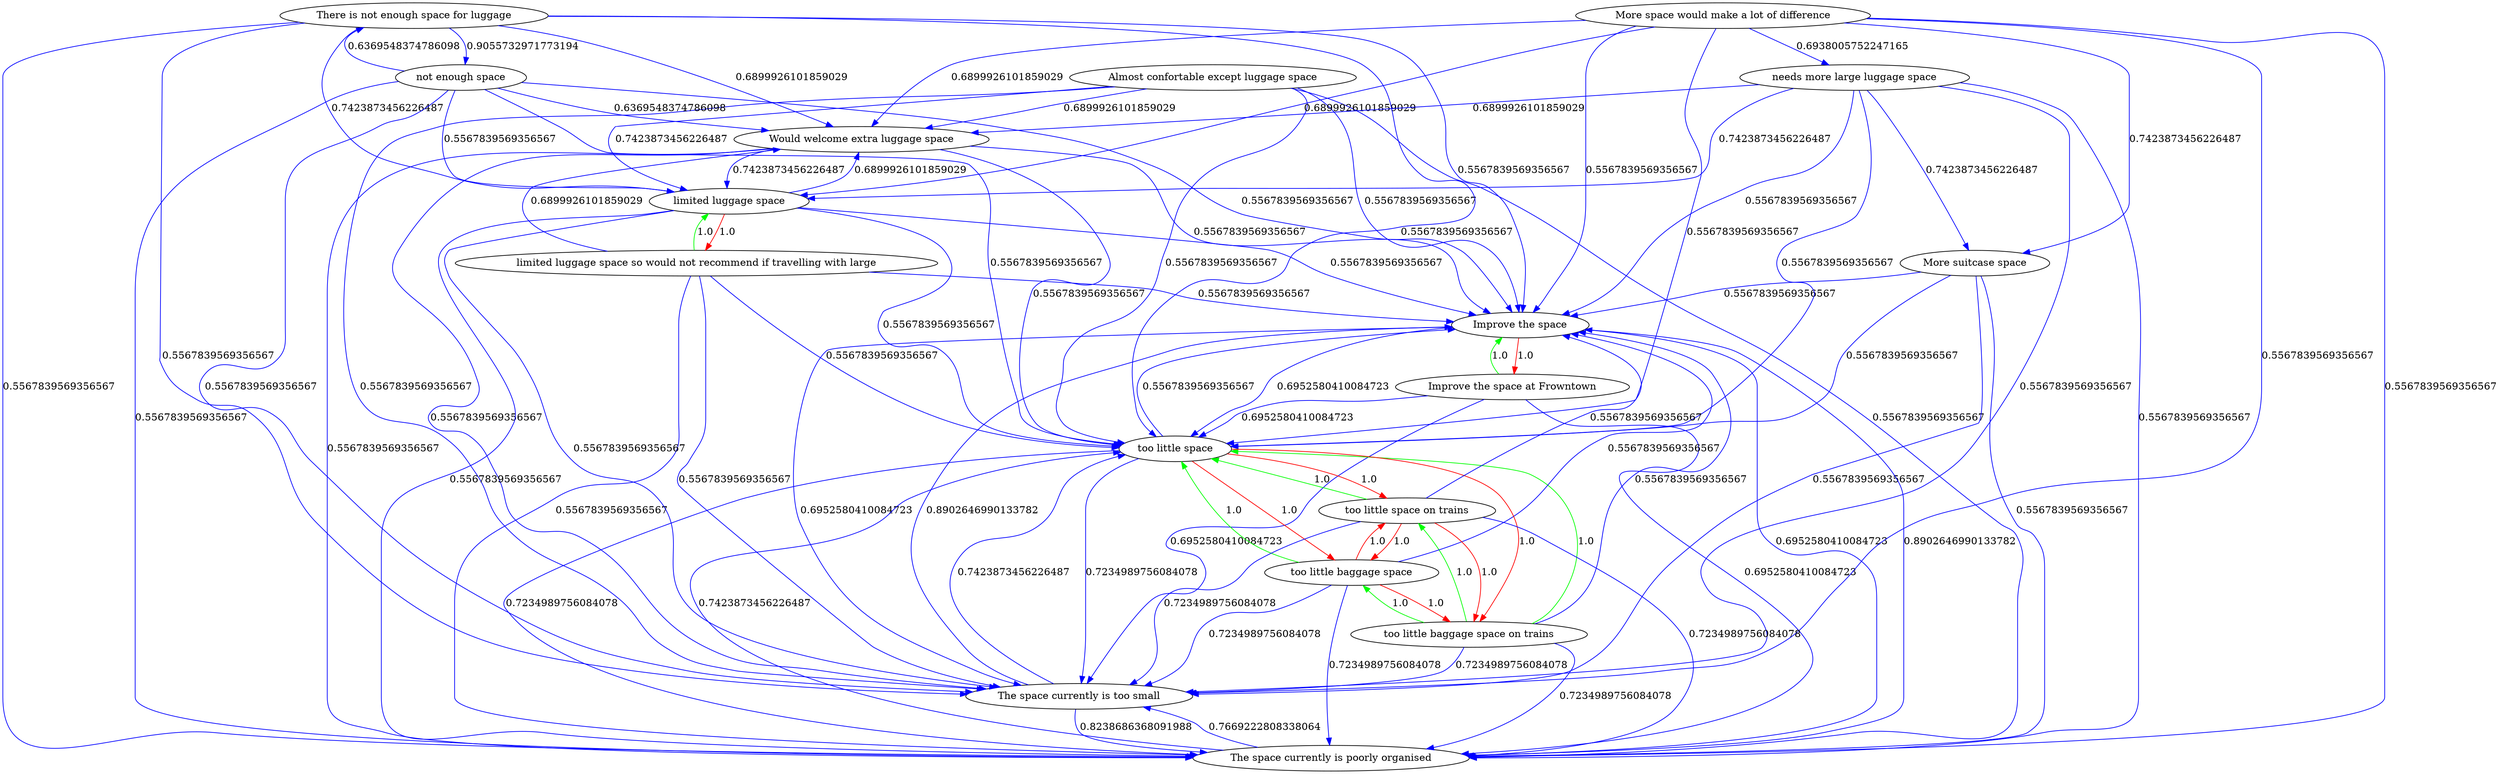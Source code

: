 digraph rawGraph {
"Almost confortable except luggage space";"Improve the space at Frowntown";"Improve the space";"More space would make a lot of difference";"More suitcase space";"The space currently is poorly organised";"The space currently is too small";"There is not enough space for luggage";"Would welcome extra luggage space";"limited luggage space so would not recommend if travelling with large";"limited luggage space";"needs more large luggage space";"not enough space";"too little baggage space on trains";"too little baggage space";"too little space";"too little space on trains";"Improve the space at Frowntown" -> "Improve the space" [label=1.0] [color=green]
"Improve the space" -> "Improve the space at Frowntown" [label=1.0] [color=red]
"Almost confortable except luggage space" -> "Improve the space" [label=0.5567839569356567] [color=blue]
"More space would make a lot of difference" -> "Improve the space" [label=0.5567839569356567] [color=blue]
"More space would make a lot of difference" -> "More suitcase space" [label=0.7423873456226487] [color=blue]
"More suitcase space" -> "Improve the space" [label=0.5567839569356567] [color=blue]
"Improve the space" -> "The space currently is poorly organised" [label=0.6952580410084723] [color=blue]
"The space currently is poorly organised" -> "Improve the space" [label=0.8902646990133782] [color=blue]
"Almost confortable except luggage space" -> "The space currently is poorly organised" [label=0.5567839569356567] [color=blue]
"Improve the space at Frowntown" -> "The space currently is poorly organised" [label=0.6952580410084723] [color=blue]
"More space would make a lot of difference" -> "The space currently is poorly organised" [label=0.5567839569356567] [color=blue]
"The space currently is too small" -> "The space currently is poorly organised" [label=0.8238686368091988] [color=blue]
"The space currently is poorly organised" -> "The space currently is too small" [label=0.7669222808338064] [color=blue]
"The space currently is too small" -> "Improve the space" [label=0.8902646990133782] [color=blue]
"Improve the space" -> "The space currently is too small" [label=0.6952580410084723] [color=blue]
"Almost confortable except luggage space" -> "The space currently is too small" [label=0.5567839569356567] [color=blue]
"Improve the space at Frowntown" -> "The space currently is too small" [label=0.6952580410084723] [color=blue]
"More space would make a lot of difference" -> "The space currently is too small" [label=0.5567839569356567] [color=blue]
"There is not enough space for luggage" -> "Improve the space" [label=0.5567839569356567] [color=blue]
"Almost confortable except luggage space" -> "Would welcome extra luggage space" [label=0.6899926101859029] [color=blue]
"There is not enough space for luggage" -> "Would welcome extra luggage space" [label=0.6899926101859029] [color=blue]
"Would welcome extra luggage space" -> "Improve the space" [label=0.5567839569356567] [color=blue]
"limited luggage space so would not recommend if travelling with large" -> "limited luggage space" [label=1.0] [color=green]
"limited luggage space" -> "limited luggage space so would not recommend if travelling with large" [label=1.0] [color=red]
"Would welcome extra luggage space" -> "limited luggage space" [label=0.7423873456226487] [color=blue]
"limited luggage space" -> "Would welcome extra luggage space" [label=0.6899926101859029] [color=blue]
"Almost confortable except luggage space" -> "limited luggage space" [label=0.7423873456226487] [color=blue]
"There is not enough space for luggage" -> "limited luggage space" [label=0.7423873456226487] [color=blue]
"limited luggage space" -> "Improve the space" [label=0.5567839569356567] [color=blue]
"limited luggage space so would not recommend if travelling with large" -> "Would welcome extra luggage space" [label=0.6899926101859029] [color=blue]
"needs more large luggage space" -> "More suitcase space" [label=0.7423873456226487] [color=blue]
"needs more large luggage space" -> "Would welcome extra luggage space" [label=0.6899926101859029] [color=blue]
"More space would make a lot of difference" -> "needs more large luggage space" [label=0.6938005752247165] [color=blue]
"needs more large luggage space" -> "limited luggage space" [label=0.7423873456226487] [color=blue]
"needs more large luggage space" -> "Improve the space" [label=0.5567839569356567] [color=blue]
"There is not enough space for luggage" -> "not enough space" [label=0.9055732971773194] [color=blue]
"not enough space" -> "There is not enough space for luggage" [label=0.6369548374786098] [color=blue]
"not enough space" -> "Improve the space" [label=0.5567839569356567] [color=blue]
"too little baggage space on trains" -> "too little baggage space" [label=1.0] [color=green]
"too little baggage space" -> "too little space" [label=1.0] [color=green]
"too little baggage space on trains" -> "too little space on trains" [label=1.0] [color=green]
"too little space on trains" -> "too little space" [label=1.0] [color=green]
"too little baggage space on trains" -> "too little space" [label=1.0] [color=green]
"too little baggage space" -> "too little baggage space on trains" [label=1.0] [color=red]
"too little baggage space" -> "too little space on trains" [label=1.0] [color=red]
"too little space" -> "too little baggage space on trains" [label=1.0] [color=red]
"too little space" -> "too little baggage space" [label=1.0] [color=red]
"too little space" -> "too little space on trains" [label=1.0] [color=red]
"too little space on trains" -> "too little baggage space on trains" [label=1.0] [color=red]
"too little space on trains" -> "too little baggage space" [label=1.0] [color=red]
"The space currently is poorly organised" -> "too little space" [label=0.7423873456226487] [color=blue]
"The space currently is too small" -> "too little space" [label=0.7423873456226487] [color=blue]
"too little space" -> "The space currently is too small" [label=0.7234989756084078] [color=blue]
"too little space" -> "Improve the space" [label=0.5567839569356567] [color=blue]
"Almost confortable except luggage space" -> "too little space" [label=0.5567839569356567] [color=blue]
"Improve the space at Frowntown" -> "too little space" [label=0.6952580410084723] [color=blue]
"Improve the space" -> "too little space" [label=0.6952580410084723] [color=blue]
"More space would make a lot of difference" -> "Would welcome extra luggage space" [label=0.6899926101859029] [color=blue]
"More space would make a lot of difference" -> "too little space" [label=0.5567839569356567] [color=blue]
"More space would make a lot of difference" -> "limited luggage space" [label=0.6899926101859029] [color=blue]
"More suitcase space" -> "too little space" [label=0.5567839569356567] [color=blue]
"More suitcase space" -> "The space currently is poorly organised" [label=0.5567839569356567] [color=blue]
"More suitcase space" -> "The space currently is too small" [label=0.5567839569356567] [color=blue]
"There is not enough space for luggage" -> "too little space" [label=0.5567839569356567] [color=blue]
"There is not enough space for luggage" -> "The space currently is poorly organised" [label=0.5567839569356567] [color=blue]
"There is not enough space for luggage" -> "The space currently is too small" [label=0.5567839569356567] [color=blue]
"Would welcome extra luggage space" -> "too little space" [label=0.5567839569356567] [color=blue]
"Would welcome extra luggage space" -> "The space currently is poorly organised" [label=0.5567839569356567] [color=blue]
"Would welcome extra luggage space" -> "The space currently is too small" [label=0.5567839569356567] [color=blue]
"limited luggage space so would not recommend if travelling with large" -> "too little space" [label=0.5567839569356567] [color=blue]
"limited luggage space so would not recommend if travelling with large" -> "The space currently is poorly organised" [label=0.5567839569356567] [color=blue]
"limited luggage space so would not recommend if travelling with large" -> "The space currently is too small" [label=0.5567839569356567] [color=blue]
"limited luggage space so would not recommend if travelling with large" -> "Improve the space" [label=0.5567839569356567] [color=blue]
"limited luggage space" -> "too little space" [label=0.5567839569356567] [color=blue]
"limited luggage space" -> "The space currently is poorly organised" [label=0.5567839569356567] [color=blue]
"limited luggage space" -> "The space currently is too small" [label=0.5567839569356567] [color=blue]
"needs more large luggage space" -> "too little space" [label=0.5567839569356567] [color=blue]
"needs more large luggage space" -> "The space currently is poorly organised" [label=0.5567839569356567] [color=blue]
"needs more large luggage space" -> "The space currently is too small" [label=0.5567839569356567] [color=blue]
"not enough space" -> "Would welcome extra luggage space" [label=0.6369548374786098] [color=blue]
"not enough space" -> "too little space" [label=0.5567839569356567] [color=blue]
"not enough space" -> "The space currently is poorly organised" [label=0.5567839569356567] [color=blue]
"not enough space" -> "limited luggage space" [label=0.5567839569356567] [color=blue]
"not enough space" -> "The space currently is too small" [label=0.5567839569356567] [color=blue]
"too little baggage space on trains" -> "The space currently is too small" [label=0.7234989756084078] [color=blue]
"too little baggage space on trains" -> "Improve the space" [label=0.5567839569356567] [color=blue]
"too little baggage space" -> "The space currently is too small" [label=0.7234989756084078] [color=blue]
"too little baggage space" -> "Improve the space" [label=0.5567839569356567] [color=blue]
"too little space" -> "The space currently is poorly organised" [label=0.7234989756084078] [color=blue]
"too little space on trains" -> "The space currently is poorly organised" [label=0.7234989756084078] [color=blue]
"too little space on trains" -> "The space currently is too small" [label=0.7234989756084078] [color=blue]
"too little space on trains" -> "Improve the space" [label=0.5567839569356567] [color=blue]
"too little baggage space on trains" -> "The space currently is poorly organised" [label=0.7234989756084078] [color=blue]
"too little baggage space" -> "The space currently is poorly organised" [label=0.7234989756084078] [color=blue]
}